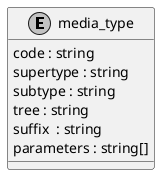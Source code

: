 @startuml uml
skinparam monochrome true

entity media_type {
  code : string
  supertype : string
  subtype : string
  tree : string
  suffix  : string
  parameters : string[]
}

@enduml

